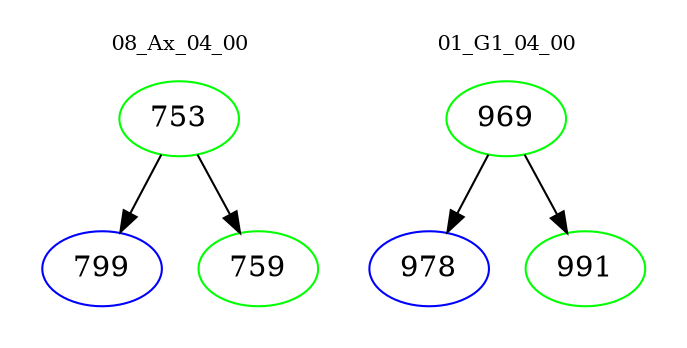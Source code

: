 digraph{
subgraph cluster_0 {
color = white
label = "08_Ax_04_00";
fontsize=10;
T0_753 [label="753", color="green"]
T0_753 -> T0_799 [color="black"]
T0_799 [label="799", color="blue"]
T0_753 -> T0_759 [color="black"]
T0_759 [label="759", color="green"]
}
subgraph cluster_1 {
color = white
label = "01_G1_04_00";
fontsize=10;
T1_969 [label="969", color="green"]
T1_969 -> T1_978 [color="black"]
T1_978 [label="978", color="blue"]
T1_969 -> T1_991 [color="black"]
T1_991 [label="991", color="green"]
}
}
